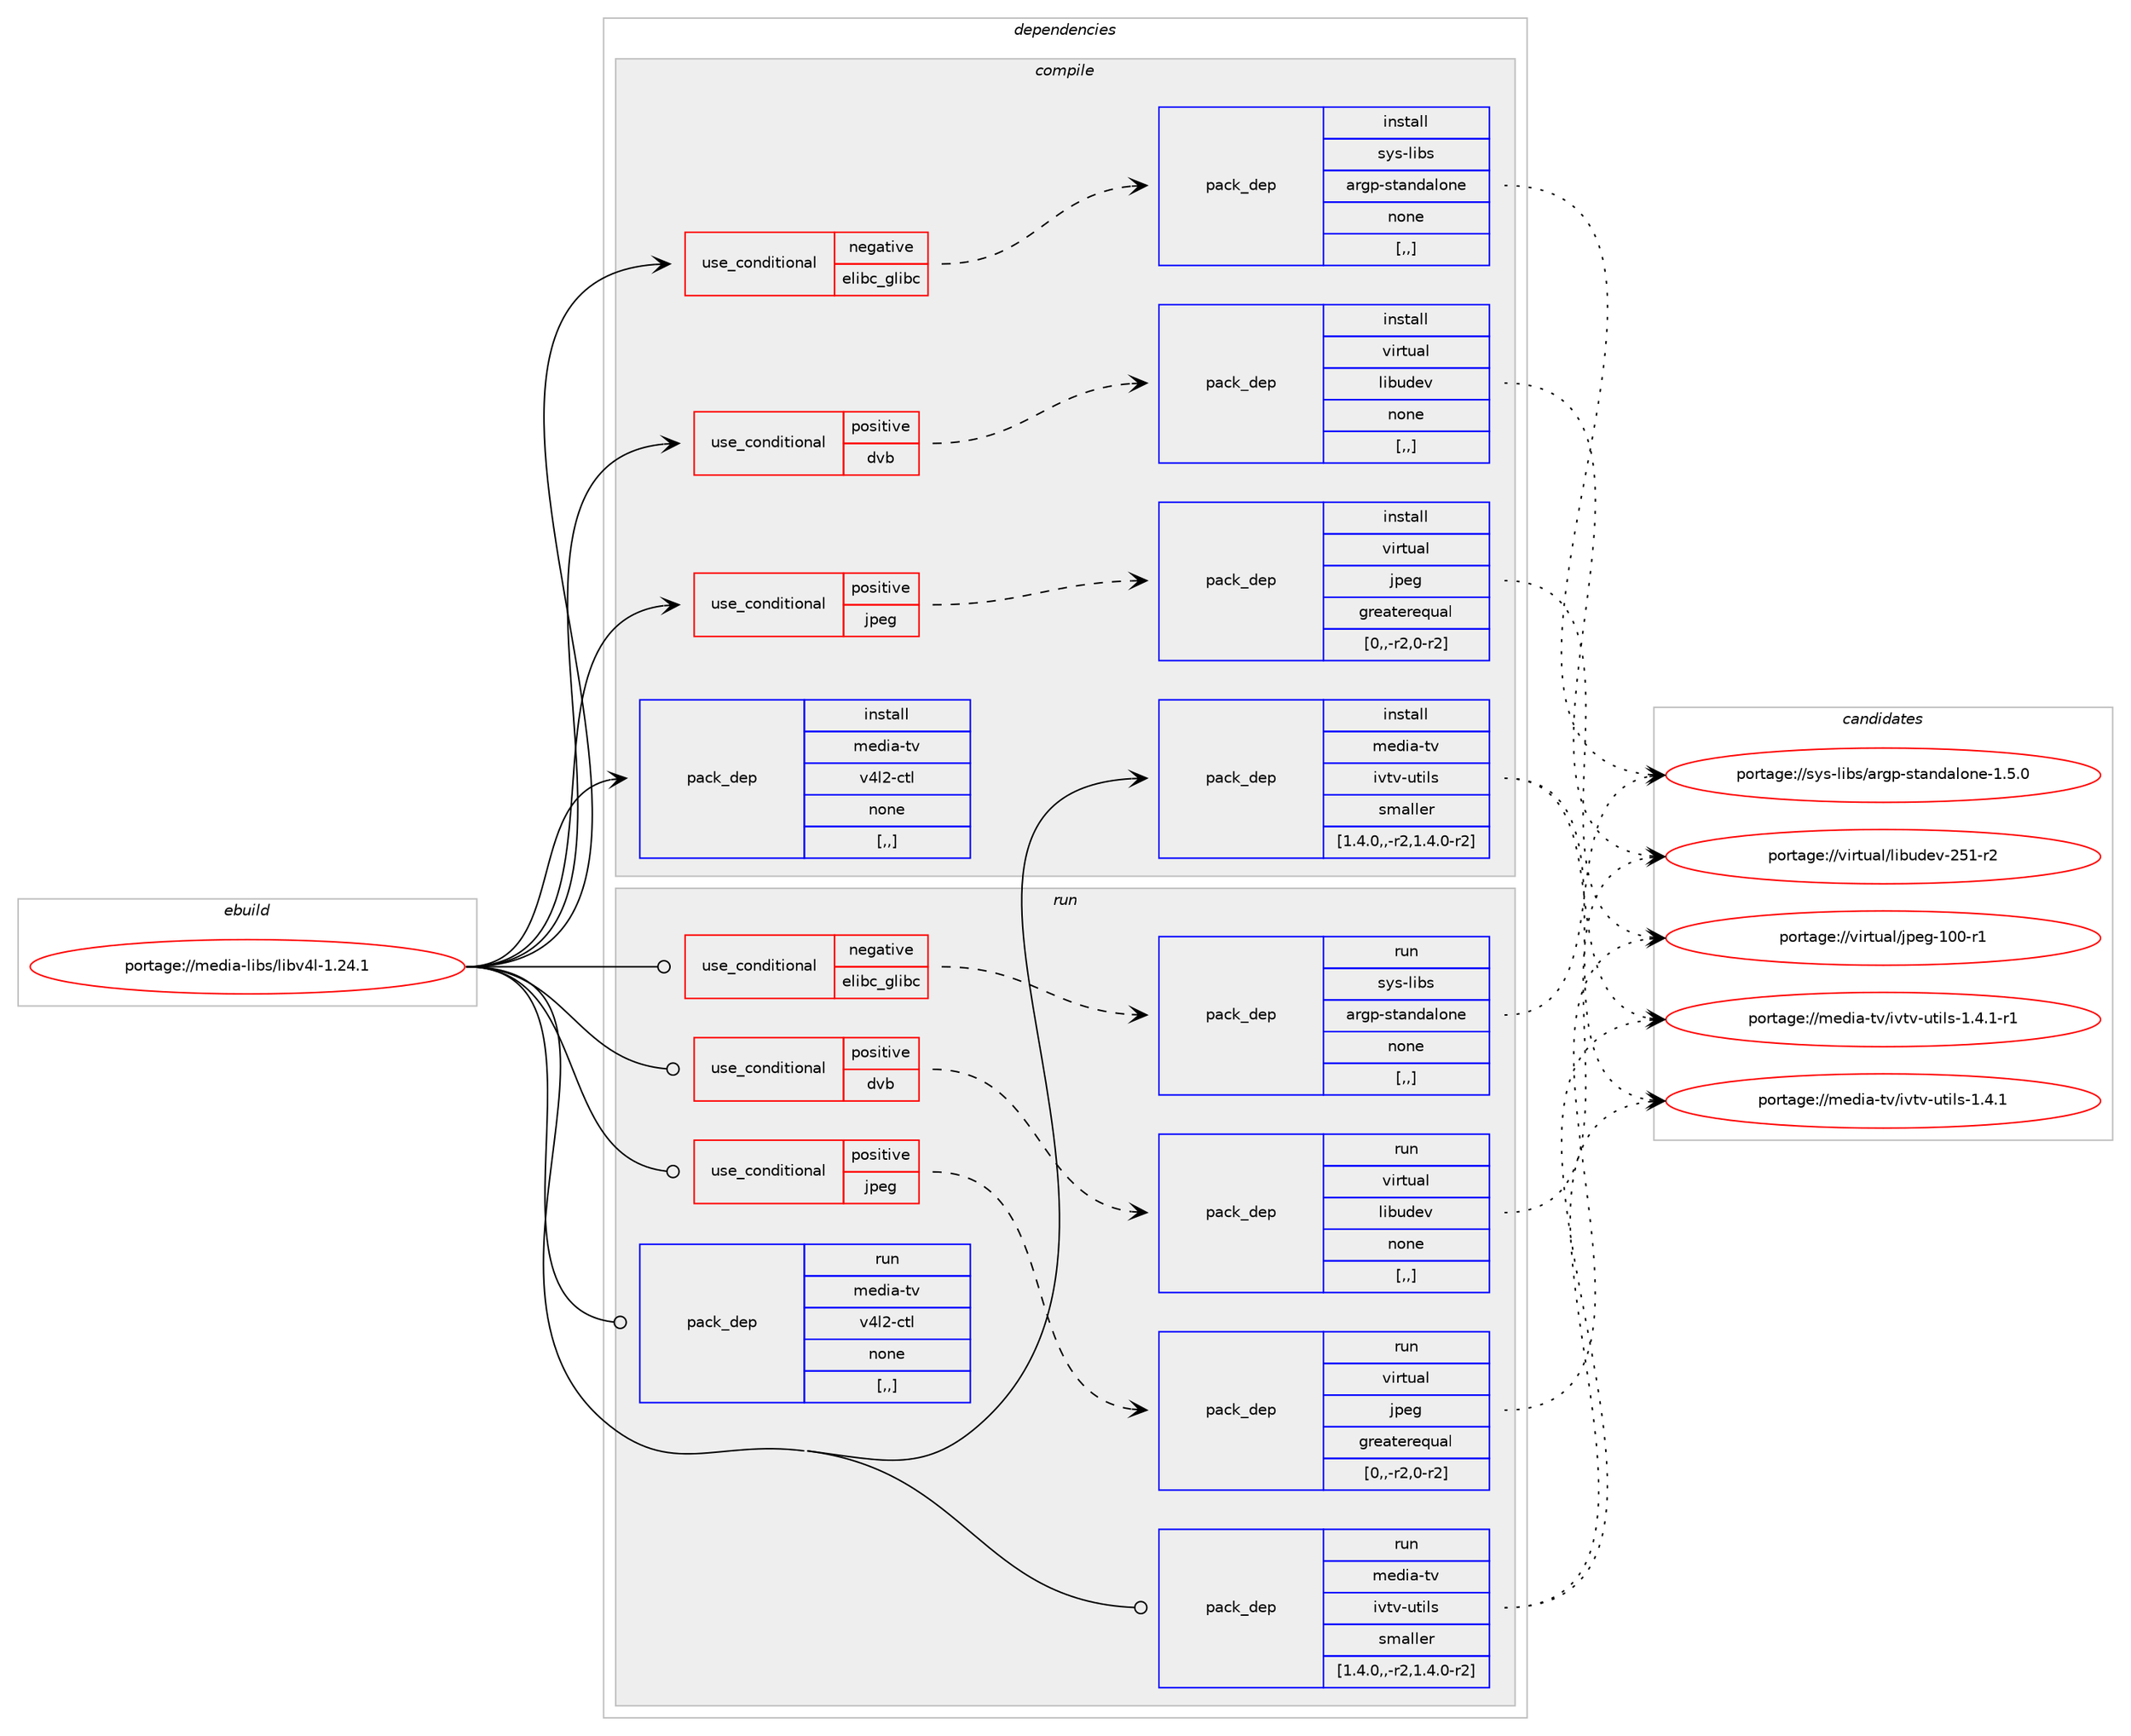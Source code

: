 digraph prolog {

# *************
# Graph options
# *************

newrank=true;
concentrate=true;
compound=true;
graph [rankdir=LR,fontname=Helvetica,fontsize=10,ranksep=1.5];#, ranksep=2.5, nodesep=0.2];
edge  [arrowhead=vee];
node  [fontname=Helvetica,fontsize=10];

# **********
# The ebuild
# **********

subgraph cluster_leftcol {
color=gray;
label=<<i>ebuild</i>>;
id [label="portage://media-libs/libv4l-1.24.1", color=red, width=4, href="../media-libs/libv4l-1.24.1.svg"];
}

# ****************
# The dependencies
# ****************

subgraph cluster_midcol {
color=gray;
label=<<i>dependencies</i>>;
subgraph cluster_compile {
fillcolor="#eeeeee";
style=filled;
label=<<i>compile</i>>;
subgraph cond76273 {
dependency301492 [label=<<TABLE BORDER="0" CELLBORDER="1" CELLSPACING="0" CELLPADDING="4"><TR><TD ROWSPAN="3" CELLPADDING="10">use_conditional</TD></TR><TR><TD>negative</TD></TR><TR><TD>elibc_glibc</TD></TR></TABLE>>, shape=none, color=red];
subgraph pack222855 {
dependency301493 [label=<<TABLE BORDER="0" CELLBORDER="1" CELLSPACING="0" CELLPADDING="4" WIDTH="220"><TR><TD ROWSPAN="6" CELLPADDING="30">pack_dep</TD></TR><TR><TD WIDTH="110">install</TD></TR><TR><TD>sys-libs</TD></TR><TR><TD>argp-standalone</TD></TR><TR><TD>none</TD></TR><TR><TD>[,,]</TD></TR></TABLE>>, shape=none, color=blue];
}
dependency301492:e -> dependency301493:w [weight=20,style="dashed",arrowhead="vee"];
}
id:e -> dependency301492:w [weight=20,style="solid",arrowhead="vee"];
subgraph cond76274 {
dependency301494 [label=<<TABLE BORDER="0" CELLBORDER="1" CELLSPACING="0" CELLPADDING="4"><TR><TD ROWSPAN="3" CELLPADDING="10">use_conditional</TD></TR><TR><TD>positive</TD></TR><TR><TD>dvb</TD></TR></TABLE>>, shape=none, color=red];
subgraph pack222856 {
dependency301495 [label=<<TABLE BORDER="0" CELLBORDER="1" CELLSPACING="0" CELLPADDING="4" WIDTH="220"><TR><TD ROWSPAN="6" CELLPADDING="30">pack_dep</TD></TR><TR><TD WIDTH="110">install</TD></TR><TR><TD>virtual</TD></TR><TR><TD>libudev</TD></TR><TR><TD>none</TD></TR><TR><TD>[,,]</TD></TR></TABLE>>, shape=none, color=blue];
}
dependency301494:e -> dependency301495:w [weight=20,style="dashed",arrowhead="vee"];
}
id:e -> dependency301494:w [weight=20,style="solid",arrowhead="vee"];
subgraph cond76275 {
dependency301496 [label=<<TABLE BORDER="0" CELLBORDER="1" CELLSPACING="0" CELLPADDING="4"><TR><TD ROWSPAN="3" CELLPADDING="10">use_conditional</TD></TR><TR><TD>positive</TD></TR><TR><TD>jpeg</TD></TR></TABLE>>, shape=none, color=red];
subgraph pack222857 {
dependency301497 [label=<<TABLE BORDER="0" CELLBORDER="1" CELLSPACING="0" CELLPADDING="4" WIDTH="220"><TR><TD ROWSPAN="6" CELLPADDING="30">pack_dep</TD></TR><TR><TD WIDTH="110">install</TD></TR><TR><TD>virtual</TD></TR><TR><TD>jpeg</TD></TR><TR><TD>greaterequal</TD></TR><TR><TD>[0,,-r2,0-r2]</TD></TR></TABLE>>, shape=none, color=blue];
}
dependency301496:e -> dependency301497:w [weight=20,style="dashed",arrowhead="vee"];
}
id:e -> dependency301496:w [weight=20,style="solid",arrowhead="vee"];
subgraph pack222858 {
dependency301498 [label=<<TABLE BORDER="0" CELLBORDER="1" CELLSPACING="0" CELLPADDING="4" WIDTH="220"><TR><TD ROWSPAN="6" CELLPADDING="30">pack_dep</TD></TR><TR><TD WIDTH="110">install</TD></TR><TR><TD>media-tv</TD></TR><TR><TD>ivtv-utils</TD></TR><TR><TD>smaller</TD></TR><TR><TD>[1.4.0,,-r2,1.4.0-r2]</TD></TR></TABLE>>, shape=none, color=blue];
}
id:e -> dependency301498:w [weight=20,style="solid",arrowhead="vee"];
subgraph pack222859 {
dependency301499 [label=<<TABLE BORDER="0" CELLBORDER="1" CELLSPACING="0" CELLPADDING="4" WIDTH="220"><TR><TD ROWSPAN="6" CELLPADDING="30">pack_dep</TD></TR><TR><TD WIDTH="110">install</TD></TR><TR><TD>media-tv</TD></TR><TR><TD>v4l2-ctl</TD></TR><TR><TD>none</TD></TR><TR><TD>[,,]</TD></TR></TABLE>>, shape=none, color=blue];
}
id:e -> dependency301499:w [weight=20,style="solid",arrowhead="vee"];
}
subgraph cluster_compileandrun {
fillcolor="#eeeeee";
style=filled;
label=<<i>compile and run</i>>;
}
subgraph cluster_run {
fillcolor="#eeeeee";
style=filled;
label=<<i>run</i>>;
subgraph cond76276 {
dependency301500 [label=<<TABLE BORDER="0" CELLBORDER="1" CELLSPACING="0" CELLPADDING="4"><TR><TD ROWSPAN="3" CELLPADDING="10">use_conditional</TD></TR><TR><TD>negative</TD></TR><TR><TD>elibc_glibc</TD></TR></TABLE>>, shape=none, color=red];
subgraph pack222860 {
dependency301501 [label=<<TABLE BORDER="0" CELLBORDER="1" CELLSPACING="0" CELLPADDING="4" WIDTH="220"><TR><TD ROWSPAN="6" CELLPADDING="30">pack_dep</TD></TR><TR><TD WIDTH="110">run</TD></TR><TR><TD>sys-libs</TD></TR><TR><TD>argp-standalone</TD></TR><TR><TD>none</TD></TR><TR><TD>[,,]</TD></TR></TABLE>>, shape=none, color=blue];
}
dependency301500:e -> dependency301501:w [weight=20,style="dashed",arrowhead="vee"];
}
id:e -> dependency301500:w [weight=20,style="solid",arrowhead="odot"];
subgraph cond76277 {
dependency301502 [label=<<TABLE BORDER="0" CELLBORDER="1" CELLSPACING="0" CELLPADDING="4"><TR><TD ROWSPAN="3" CELLPADDING="10">use_conditional</TD></TR><TR><TD>positive</TD></TR><TR><TD>dvb</TD></TR></TABLE>>, shape=none, color=red];
subgraph pack222861 {
dependency301503 [label=<<TABLE BORDER="0" CELLBORDER="1" CELLSPACING="0" CELLPADDING="4" WIDTH="220"><TR><TD ROWSPAN="6" CELLPADDING="30">pack_dep</TD></TR><TR><TD WIDTH="110">run</TD></TR><TR><TD>virtual</TD></TR><TR><TD>libudev</TD></TR><TR><TD>none</TD></TR><TR><TD>[,,]</TD></TR></TABLE>>, shape=none, color=blue];
}
dependency301502:e -> dependency301503:w [weight=20,style="dashed",arrowhead="vee"];
}
id:e -> dependency301502:w [weight=20,style="solid",arrowhead="odot"];
subgraph cond76278 {
dependency301504 [label=<<TABLE BORDER="0" CELLBORDER="1" CELLSPACING="0" CELLPADDING="4"><TR><TD ROWSPAN="3" CELLPADDING="10">use_conditional</TD></TR><TR><TD>positive</TD></TR><TR><TD>jpeg</TD></TR></TABLE>>, shape=none, color=red];
subgraph pack222862 {
dependency301505 [label=<<TABLE BORDER="0" CELLBORDER="1" CELLSPACING="0" CELLPADDING="4" WIDTH="220"><TR><TD ROWSPAN="6" CELLPADDING="30">pack_dep</TD></TR><TR><TD WIDTH="110">run</TD></TR><TR><TD>virtual</TD></TR><TR><TD>jpeg</TD></TR><TR><TD>greaterequal</TD></TR><TR><TD>[0,,-r2,0-r2]</TD></TR></TABLE>>, shape=none, color=blue];
}
dependency301504:e -> dependency301505:w [weight=20,style="dashed",arrowhead="vee"];
}
id:e -> dependency301504:w [weight=20,style="solid",arrowhead="odot"];
subgraph pack222863 {
dependency301506 [label=<<TABLE BORDER="0" CELLBORDER="1" CELLSPACING="0" CELLPADDING="4" WIDTH="220"><TR><TD ROWSPAN="6" CELLPADDING="30">pack_dep</TD></TR><TR><TD WIDTH="110">run</TD></TR><TR><TD>media-tv</TD></TR><TR><TD>ivtv-utils</TD></TR><TR><TD>smaller</TD></TR><TR><TD>[1.4.0,,-r2,1.4.0-r2]</TD></TR></TABLE>>, shape=none, color=blue];
}
id:e -> dependency301506:w [weight=20,style="solid",arrowhead="odot"];
subgraph pack222864 {
dependency301507 [label=<<TABLE BORDER="0" CELLBORDER="1" CELLSPACING="0" CELLPADDING="4" WIDTH="220"><TR><TD ROWSPAN="6" CELLPADDING="30">pack_dep</TD></TR><TR><TD WIDTH="110">run</TD></TR><TR><TD>media-tv</TD></TR><TR><TD>v4l2-ctl</TD></TR><TR><TD>none</TD></TR><TR><TD>[,,]</TD></TR></TABLE>>, shape=none, color=blue];
}
id:e -> dependency301507:w [weight=20,style="solid",arrowhead="odot"];
}
}

# **************
# The candidates
# **************

subgraph cluster_choices {
rank=same;
color=gray;
label=<<i>candidates</i>>;

subgraph choice222855 {
color=black;
nodesep=1;
choice11512111545108105981154797114103112451151169711010097108111110101454946534648 [label="portage://sys-libs/argp-standalone-1.5.0", color=red, width=4,href="../sys-libs/argp-standalone-1.5.0.svg"];
dependency301493:e -> choice11512111545108105981154797114103112451151169711010097108111110101454946534648:w [style=dotted,weight="100"];
}
subgraph choice222856 {
color=black;
nodesep=1;
choice118105114116117971084710810598117100101118455053494511450 [label="portage://virtual/libudev-251-r2", color=red, width=4,href="../virtual/libudev-251-r2.svg"];
dependency301495:e -> choice118105114116117971084710810598117100101118455053494511450:w [style=dotted,weight="100"];
}
subgraph choice222857 {
color=black;
nodesep=1;
choice1181051141161179710847106112101103454948484511449 [label="portage://virtual/jpeg-100-r1", color=red, width=4,href="../virtual/jpeg-100-r1.svg"];
dependency301497:e -> choice1181051141161179710847106112101103454948484511449:w [style=dotted,weight="100"];
}
subgraph choice222858 {
color=black;
nodesep=1;
choice109101100105974511611847105118116118451171161051081154549465246494511449 [label="portage://media-tv/ivtv-utils-1.4.1-r1", color=red, width=4,href="../media-tv/ivtv-utils-1.4.1-r1.svg"];
choice10910110010597451161184710511811611845117116105108115454946524649 [label="portage://media-tv/ivtv-utils-1.4.1", color=red, width=4,href="../media-tv/ivtv-utils-1.4.1.svg"];
dependency301498:e -> choice109101100105974511611847105118116118451171161051081154549465246494511449:w [style=dotted,weight="100"];
dependency301498:e -> choice10910110010597451161184710511811611845117116105108115454946524649:w [style=dotted,weight="100"];
}
subgraph choice222859 {
color=black;
nodesep=1;
}
subgraph choice222860 {
color=black;
nodesep=1;
choice11512111545108105981154797114103112451151169711010097108111110101454946534648 [label="portage://sys-libs/argp-standalone-1.5.0", color=red, width=4,href="../sys-libs/argp-standalone-1.5.0.svg"];
dependency301501:e -> choice11512111545108105981154797114103112451151169711010097108111110101454946534648:w [style=dotted,weight="100"];
}
subgraph choice222861 {
color=black;
nodesep=1;
choice118105114116117971084710810598117100101118455053494511450 [label="portage://virtual/libudev-251-r2", color=red, width=4,href="../virtual/libudev-251-r2.svg"];
dependency301503:e -> choice118105114116117971084710810598117100101118455053494511450:w [style=dotted,weight="100"];
}
subgraph choice222862 {
color=black;
nodesep=1;
choice1181051141161179710847106112101103454948484511449 [label="portage://virtual/jpeg-100-r1", color=red, width=4,href="../virtual/jpeg-100-r1.svg"];
dependency301505:e -> choice1181051141161179710847106112101103454948484511449:w [style=dotted,weight="100"];
}
subgraph choice222863 {
color=black;
nodesep=1;
choice109101100105974511611847105118116118451171161051081154549465246494511449 [label="portage://media-tv/ivtv-utils-1.4.1-r1", color=red, width=4,href="../media-tv/ivtv-utils-1.4.1-r1.svg"];
choice10910110010597451161184710511811611845117116105108115454946524649 [label="portage://media-tv/ivtv-utils-1.4.1", color=red, width=4,href="../media-tv/ivtv-utils-1.4.1.svg"];
dependency301506:e -> choice109101100105974511611847105118116118451171161051081154549465246494511449:w [style=dotted,weight="100"];
dependency301506:e -> choice10910110010597451161184710511811611845117116105108115454946524649:w [style=dotted,weight="100"];
}
subgraph choice222864 {
color=black;
nodesep=1;
}
}

}

